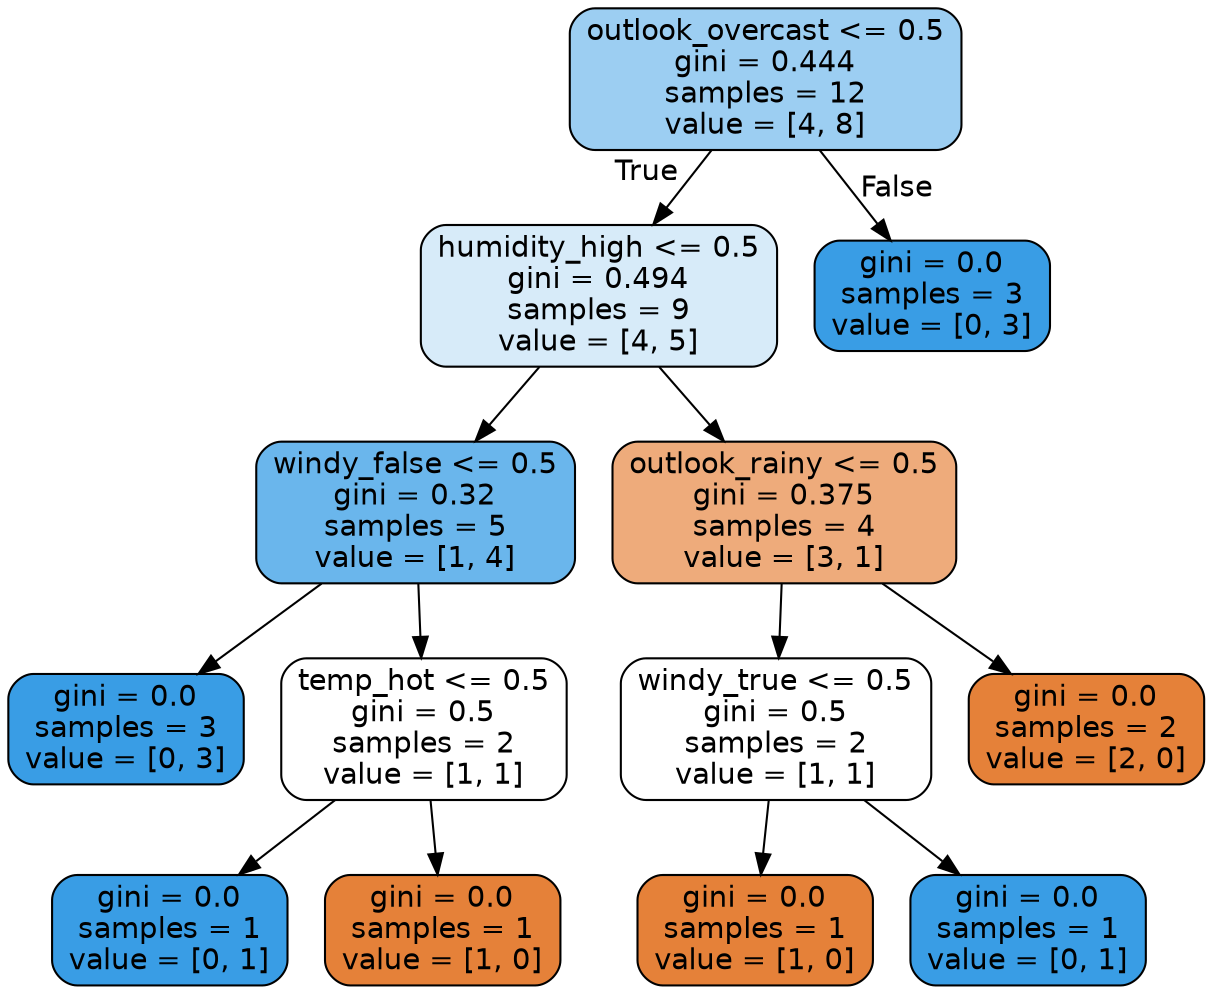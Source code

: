 digraph Tree {
node [shape=box, style="filled, rounded", color="black", fontname=helvetica] ;
edge [fontname=helvetica] ;
0 [label="outlook_overcast <= 0.5\ngini = 0.444\nsamples = 12\nvalue = [4, 8]", fillcolor="#399de57f"] ;
1 [label="humidity_high <= 0.5\ngini = 0.494\nsamples = 9\nvalue = [4, 5]", fillcolor="#399de533"] ;
0 -> 1 [labeldistance=2.5, labelangle=45, headlabel="True"] ;
2 [label="windy_false <= 0.5\ngini = 0.32\nsamples = 5\nvalue = [1, 4]", fillcolor="#399de5bf"] ;
1 -> 2 ;
3 [label="gini = 0.0\nsamples = 3\nvalue = [0, 3]", fillcolor="#399de5ff"] ;
2 -> 3 ;
4 [label="temp_hot <= 0.5\ngini = 0.5\nsamples = 2\nvalue = [1, 1]", fillcolor="#e5813900"] ;
2 -> 4 ;
5 [label="gini = 0.0\nsamples = 1\nvalue = [0, 1]", fillcolor="#399de5ff"] ;
4 -> 5 ;
6 [label="gini = 0.0\nsamples = 1\nvalue = [1, 0]", fillcolor="#e58139ff"] ;
4 -> 6 ;
7 [label="outlook_rainy <= 0.5\ngini = 0.375\nsamples = 4\nvalue = [3, 1]", fillcolor="#e58139aa"] ;
1 -> 7 ;
8 [label="windy_true <= 0.5\ngini = 0.5\nsamples = 2\nvalue = [1, 1]", fillcolor="#e5813900"] ;
7 -> 8 ;
9 [label="gini = 0.0\nsamples = 1\nvalue = [1, 0]", fillcolor="#e58139ff"] ;
8 -> 9 ;
10 [label="gini = 0.0\nsamples = 1\nvalue = [0, 1]", fillcolor="#399de5ff"] ;
8 -> 10 ;
11 [label="gini = 0.0\nsamples = 2\nvalue = [2, 0]", fillcolor="#e58139ff"] ;
7 -> 11 ;
12 [label="gini = 0.0\nsamples = 3\nvalue = [0, 3]", fillcolor="#399de5ff"] ;
0 -> 12 [labeldistance=2.5, labelangle=-45, headlabel="False"] ;
}